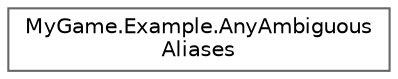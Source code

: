 digraph "Graphical Class Hierarchy"
{
 // LATEX_PDF_SIZE
  bgcolor="transparent";
  edge [fontname=Helvetica,fontsize=10,labelfontname=Helvetica,labelfontsize=10];
  node [fontname=Helvetica,fontsize=10,shape=box,height=0.2,width=0.4];
  rankdir="LR";
  Node0 [id="Node000000",label="MyGame.Example.AnyAmbiguous\lAliases",height=0.2,width=0.4,color="grey40", fillcolor="white", style="filled",URL="$classMyGame_1_1Example_1_1AnyAmbiguousAliases.html",tooltip=" "];
}
